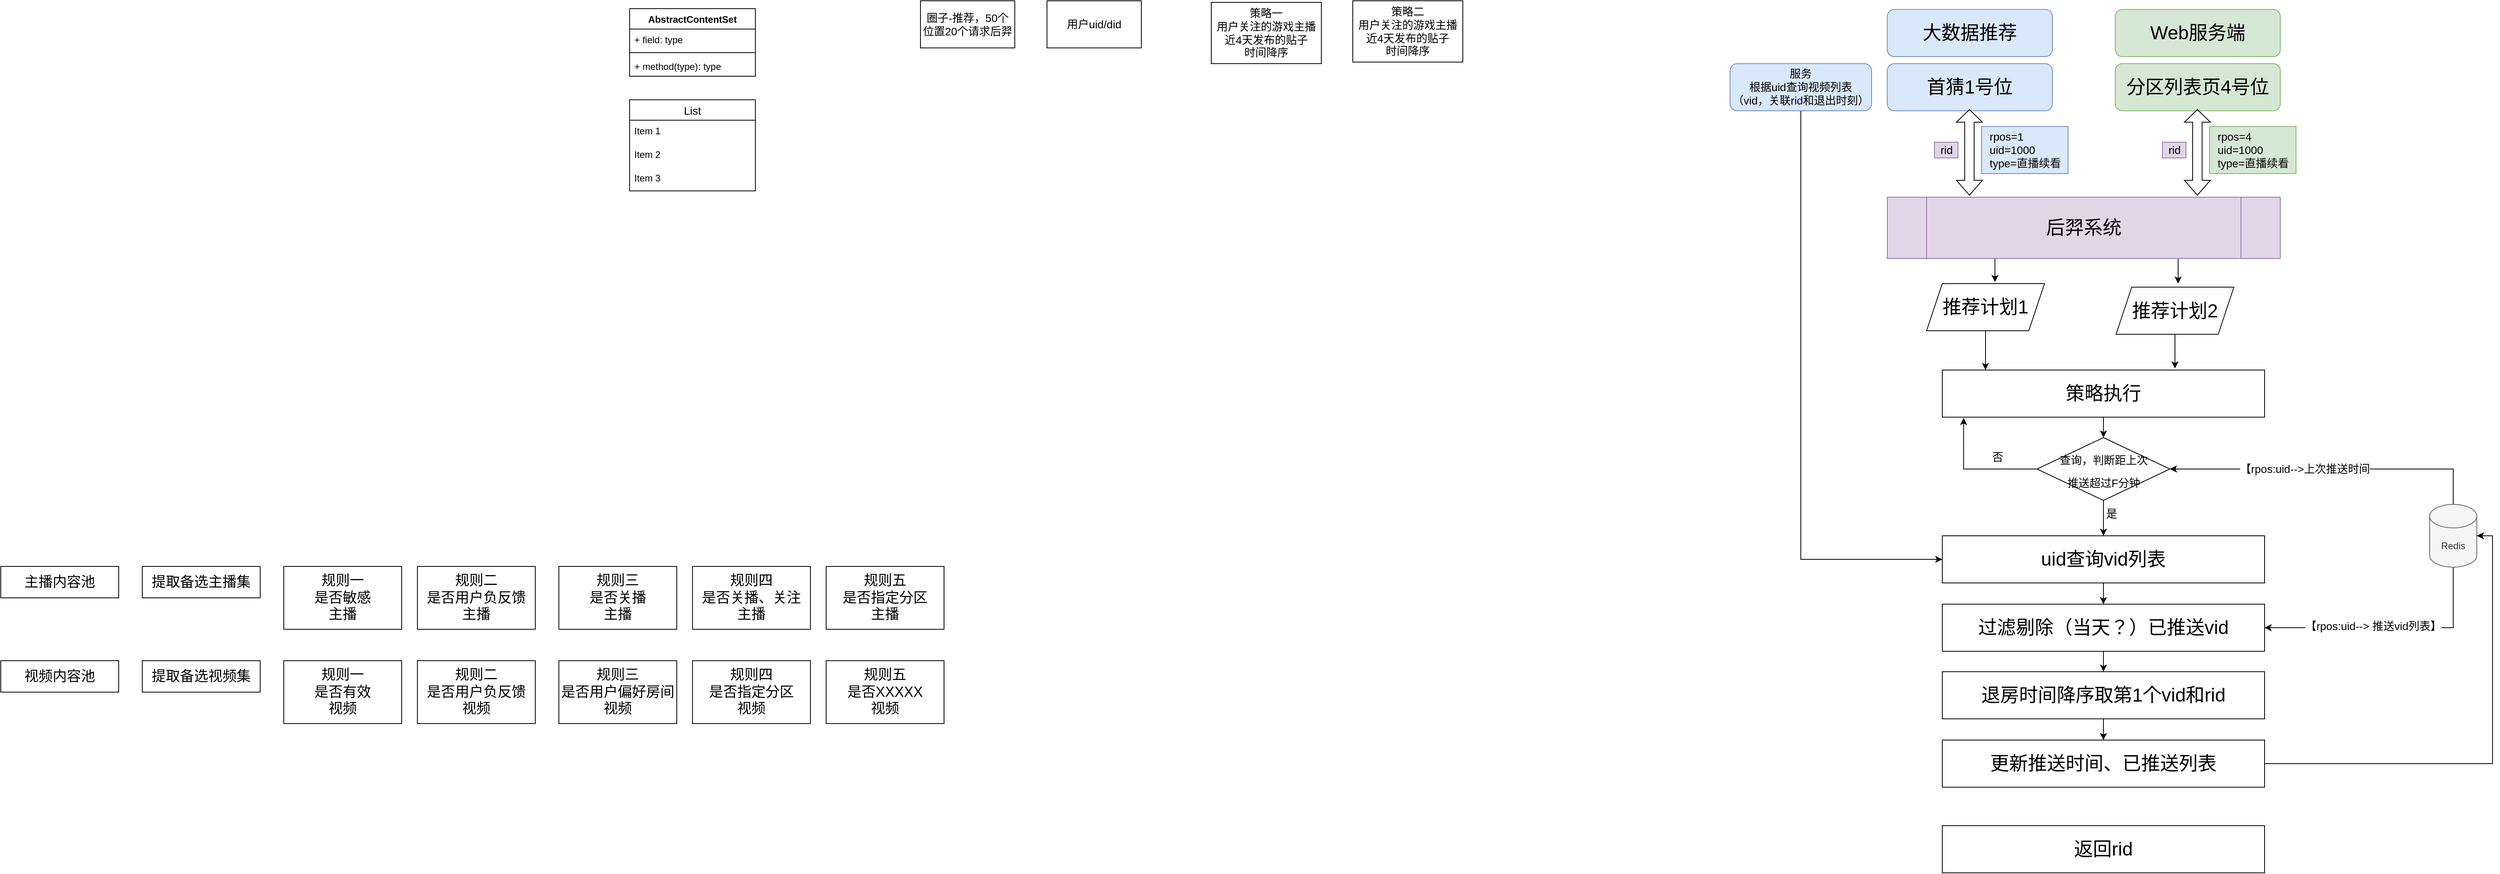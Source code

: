 <mxfile version="15.9.6" type="github">
  <diagram id="9tF38RBc4R6KH_2L6xA0" name="Page-1">
    <mxGraphModel dx="2249" dy="708" grid="1" gridSize="10" guides="1" tooltips="1" connect="1" arrows="1" fold="1" page="1" pageScale="1" pageWidth="827" pageHeight="1169" math="0" shadow="0">
      <root>
        <mxCell id="0" />
        <mxCell id="1" parent="0" />
        <mxCell id="EglaSvgofND52tkB0dJH-10" value="AbstractContentSet" style="swimlane;fontStyle=1;align=center;verticalAlign=top;childLayout=stackLayout;horizontal=1;startSize=26;horizontalStack=0;resizeParent=1;resizeParentMax=0;resizeLast=0;collapsible=1;marginBottom=0;" parent="1" vertex="1">
          <mxGeometry x="650" y="200" width="160" height="86" as="geometry" />
        </mxCell>
        <mxCell id="EglaSvgofND52tkB0dJH-11" value="+ field: type" style="text;strokeColor=none;fillColor=none;align=left;verticalAlign=top;spacingLeft=4;spacingRight=4;overflow=hidden;rotatable=0;points=[[0,0.5],[1,0.5]];portConstraint=eastwest;" parent="EglaSvgofND52tkB0dJH-10" vertex="1">
          <mxGeometry y="26" width="160" height="26" as="geometry" />
        </mxCell>
        <mxCell id="EglaSvgofND52tkB0dJH-12" value="" style="line;strokeWidth=1;fillColor=none;align=left;verticalAlign=middle;spacingTop=-1;spacingLeft=3;spacingRight=3;rotatable=0;labelPosition=right;points=[];portConstraint=eastwest;" parent="EglaSvgofND52tkB0dJH-10" vertex="1">
          <mxGeometry y="52" width="160" height="8" as="geometry" />
        </mxCell>
        <mxCell id="EglaSvgofND52tkB0dJH-13" value="+ method(type): type" style="text;strokeColor=none;fillColor=none;align=left;verticalAlign=top;spacingLeft=4;spacingRight=4;overflow=hidden;rotatable=0;points=[[0,0.5],[1,0.5]];portConstraint=eastwest;" parent="EglaSvgofND52tkB0dJH-10" vertex="1">
          <mxGeometry y="60" width="160" height="26" as="geometry" />
        </mxCell>
        <mxCell id="EglaSvgofND52tkB0dJH-14" value="List" style="swimlane;fontStyle=0;childLayout=stackLayout;horizontal=1;startSize=26;horizontalStack=0;resizeParent=1;resizeParentMax=0;resizeLast=0;collapsible=1;marginBottom=0;align=center;fontSize=14;" parent="1" vertex="1">
          <mxGeometry x="650" y="316" width="160" height="116" as="geometry" />
        </mxCell>
        <mxCell id="EglaSvgofND52tkB0dJH-15" value="Item 1" style="text;strokeColor=none;fillColor=none;spacingLeft=4;spacingRight=4;overflow=hidden;rotatable=0;points=[[0,0.5],[1,0.5]];portConstraint=eastwest;fontSize=12;" parent="EglaSvgofND52tkB0dJH-14" vertex="1">
          <mxGeometry y="26" width="160" height="30" as="geometry" />
        </mxCell>
        <mxCell id="EglaSvgofND52tkB0dJH-16" value="Item 2" style="text;strokeColor=none;fillColor=none;spacingLeft=4;spacingRight=4;overflow=hidden;rotatable=0;points=[[0,0.5],[1,0.5]];portConstraint=eastwest;fontSize=12;" parent="EglaSvgofND52tkB0dJH-14" vertex="1">
          <mxGeometry y="56" width="160" height="30" as="geometry" />
        </mxCell>
        <mxCell id="EglaSvgofND52tkB0dJH-17" value="Item 3" style="text;strokeColor=none;fillColor=none;spacingLeft=4;spacingRight=4;overflow=hidden;rotatable=0;points=[[0,0.5],[1,0.5]];portConstraint=eastwest;fontSize=12;" parent="EglaSvgofND52tkB0dJH-14" vertex="1">
          <mxGeometry y="86" width="160" height="30" as="geometry" />
        </mxCell>
        <mxCell id="EglaSvgofND52tkB0dJH-38" value="&lt;font style=&quot;font-size: 18px&quot;&gt;主播内容池&lt;/font&gt;" style="rounded=0;whiteSpace=wrap;html=1;" parent="1" vertex="1">
          <mxGeometry x="-150" y="910" width="150" height="40" as="geometry" />
        </mxCell>
        <mxCell id="EglaSvgofND52tkB0dJH-39" value="&lt;font style=&quot;font-size: 18px&quot;&gt;提取备选主播集&lt;/font&gt;" style="rounded=0;whiteSpace=wrap;html=1;" parent="1" vertex="1">
          <mxGeometry x="30" y="910" width="150" height="40" as="geometry" />
        </mxCell>
        <mxCell id="EglaSvgofND52tkB0dJH-40" value="&lt;font style=&quot;font-size: 18px&quot;&gt;规则一&lt;br&gt;是否敏感&lt;br&gt;主播&lt;/font&gt;" style="rounded=0;whiteSpace=wrap;html=1;" parent="1" vertex="1">
          <mxGeometry x="210" y="910" width="150" height="80" as="geometry" />
        </mxCell>
        <mxCell id="EglaSvgofND52tkB0dJH-41" value="&lt;font style=&quot;font-size: 18px&quot;&gt;规则二&lt;br&gt;是否用户负反馈&lt;br&gt;主播&lt;/font&gt;" style="rounded=0;whiteSpace=wrap;html=1;" parent="1" vertex="1">
          <mxGeometry x="380" y="910" width="150" height="80" as="geometry" />
        </mxCell>
        <mxCell id="EglaSvgofND52tkB0dJH-42" value="&lt;font style=&quot;font-size: 18px&quot;&gt;规则三&lt;br&gt;是否关播&lt;br&gt;主播&lt;/font&gt;" style="rounded=0;whiteSpace=wrap;html=1;" parent="1" vertex="1">
          <mxGeometry x="560" y="910" width="150" height="80" as="geometry" />
        </mxCell>
        <mxCell id="EglaSvgofND52tkB0dJH-43" value="&lt;font style=&quot;font-size: 18px&quot;&gt;规则四&lt;br&gt;是否关播、关注&lt;br&gt;主播&lt;/font&gt;" style="rounded=0;whiteSpace=wrap;html=1;" parent="1" vertex="1">
          <mxGeometry x="730" y="910" width="150" height="80" as="geometry" />
        </mxCell>
        <mxCell id="EglaSvgofND52tkB0dJH-44" value="&lt;font style=&quot;font-size: 18px&quot;&gt;规则五&lt;br&gt;是否指定分区&lt;br&gt;主播&lt;/font&gt;" style="rounded=0;whiteSpace=wrap;html=1;" parent="1" vertex="1">
          <mxGeometry x="900" y="910" width="150" height="80" as="geometry" />
        </mxCell>
        <mxCell id="EglaSvgofND52tkB0dJH-45" value="&lt;font style=&quot;font-size: 18px&quot;&gt;视频内容池&lt;/font&gt;" style="rounded=0;whiteSpace=wrap;html=1;" parent="1" vertex="1">
          <mxGeometry x="-150" y="1030" width="150" height="40" as="geometry" />
        </mxCell>
        <mxCell id="EglaSvgofND52tkB0dJH-46" value="&lt;font style=&quot;font-size: 18px&quot;&gt;提取备选视频集&lt;/font&gt;" style="rounded=0;whiteSpace=wrap;html=1;" parent="1" vertex="1">
          <mxGeometry x="30" y="1030" width="150" height="40" as="geometry" />
        </mxCell>
        <mxCell id="EglaSvgofND52tkB0dJH-47" value="&lt;font style=&quot;font-size: 18px&quot;&gt;规则一&lt;br&gt;是否有效&lt;br&gt;视频&lt;br&gt;&lt;/font&gt;" style="rounded=0;whiteSpace=wrap;html=1;" parent="1" vertex="1">
          <mxGeometry x="210" y="1030" width="150" height="80" as="geometry" />
        </mxCell>
        <mxCell id="EglaSvgofND52tkB0dJH-48" value="&lt;font style=&quot;font-size: 18px&quot;&gt;规则二&lt;br&gt;是否用户负反馈&lt;br&gt;视频&lt;br&gt;&lt;/font&gt;" style="rounded=0;whiteSpace=wrap;html=1;" parent="1" vertex="1">
          <mxGeometry x="380" y="1030" width="150" height="80" as="geometry" />
        </mxCell>
        <mxCell id="EglaSvgofND52tkB0dJH-49" value="&lt;font style=&quot;font-size: 18px&quot;&gt;规则三&lt;br&gt;是否用户偏好房间&lt;br&gt;视频&lt;br&gt;&lt;/font&gt;" style="rounded=0;whiteSpace=wrap;html=1;" parent="1" vertex="1">
          <mxGeometry x="560" y="1030" width="150" height="80" as="geometry" />
        </mxCell>
        <mxCell id="EglaSvgofND52tkB0dJH-51" value="&lt;font style=&quot;font-size: 18px&quot;&gt;规则四&lt;br&gt;是否指定分区&lt;br&gt;视频&lt;br&gt;&lt;/font&gt;" style="rounded=0;whiteSpace=wrap;html=1;" parent="1" vertex="1">
          <mxGeometry x="730" y="1030" width="150" height="80" as="geometry" />
        </mxCell>
        <mxCell id="EglaSvgofND52tkB0dJH-52" value="&lt;font style=&quot;font-size: 18px&quot;&gt;规则五&lt;br&gt;是否XXXXX&lt;br&gt;视频&lt;br&gt;&lt;/font&gt;" style="rounded=0;whiteSpace=wrap;html=1;" parent="1" vertex="1">
          <mxGeometry x="900" y="1030" width="150" height="80" as="geometry" />
        </mxCell>
        <mxCell id="4bQ2tgELrKUn6f46RnTJ-1" value="&lt;font style=&quot;font-size: 14px&quot;&gt;圈子-推荐，50个位置20个请求后羿&lt;br&gt;&lt;/font&gt;" style="rounded=0;whiteSpace=wrap;html=1;" parent="1" vertex="1">
          <mxGeometry x="1020" y="190" width="120" height="60" as="geometry" />
        </mxCell>
        <mxCell id="4bQ2tgELrKUn6f46RnTJ-4" value="&lt;font style=&quot;font-size: 14px&quot;&gt;用户uid/did&lt;br&gt;&lt;/font&gt;" style="rounded=0;whiteSpace=wrap;html=1;" parent="1" vertex="1">
          <mxGeometry x="1181" y="190" width="120" height="60" as="geometry" />
        </mxCell>
        <mxCell id="4bQ2tgELrKUn6f46RnTJ-5" value="策略一&lt;br&gt;&lt;div&gt;用户关注的游戏主播近4天发布的贴子&lt;br&gt;&lt;/div&gt;&lt;div&gt;时间降序&lt;/div&gt;" style="rounded=0;whiteSpace=wrap;html=1;fontSize=14;" parent="1" vertex="1">
          <mxGeometry x="1390" y="192" width="140" height="78" as="geometry" />
        </mxCell>
        <mxCell id="4bQ2tgELrKUn6f46RnTJ-6" value="策略二&lt;br&gt;&lt;div&gt;用户关注的游戏主播近4天发布的贴子&lt;br&gt;&lt;/div&gt;&lt;div&gt;时间降序&lt;/div&gt;" style="rounded=0;whiteSpace=wrap;html=1;fontSize=14;" parent="1" vertex="1">
          <mxGeometry x="1570" y="190" width="140" height="78" as="geometry" />
        </mxCell>
        <mxCell id="4bQ2tgELrKUn6f46RnTJ-8" value="&lt;font style=&quot;font-size: 24px&quot;&gt;分区列表页4号位&lt;/font&gt;" style="rounded=1;whiteSpace=wrap;html=1;fontSize=14;fillColor=#d5e8d4;strokeColor=#82b366;" parent="1" vertex="1">
          <mxGeometry x="2540" y="270" width="210" height="60" as="geometry" />
        </mxCell>
        <mxCell id="4bQ2tgELrKUn6f46RnTJ-10" value="&lt;span style=&quot;font-size: 24px&quot;&gt;首猜1号位&lt;/span&gt;" style="rounded=1;whiteSpace=wrap;html=1;fontSize=14;fillColor=#dae8fc;strokeColor=#6c8ebf;" parent="1" vertex="1">
          <mxGeometry x="2250" y="270" width="210" height="60" as="geometry" />
        </mxCell>
        <mxCell id="5oUI8aSCQk4w9hSNdnpG-1" value="&lt;span style=&quot;font-size: 24px&quot;&gt;大数据推荐&lt;/span&gt;" style="rounded=1;whiteSpace=wrap;html=1;fontSize=14;fillColor=#dae8fc;strokeColor=#6c8ebf;" vertex="1" parent="1">
          <mxGeometry x="2250" y="201" width="210" height="60" as="geometry" />
        </mxCell>
        <mxCell id="5oUI8aSCQk4w9hSNdnpG-2" value="&lt;span style=&quot;font-size: 24px&quot;&gt;Web服务端&lt;/span&gt;" style="rounded=1;whiteSpace=wrap;html=1;fontSize=14;fillColor=#d5e8d4;strokeColor=#82b366;" vertex="1" parent="1">
          <mxGeometry x="2540" y="201" width="210" height="60" as="geometry" />
        </mxCell>
        <mxCell id="5oUI8aSCQk4w9hSNdnpG-35" style="edgeStyle=orthogonalEdgeStyle;rounded=0;orthogonalLoop=1;jettySize=auto;html=1;exitX=0.25;exitY=1;exitDx=0;exitDy=0;entryX=0.58;entryY=-0.033;entryDx=0;entryDy=0;entryPerimeter=0;fontSize=14;" edge="1" parent="1" source="5oUI8aSCQk4w9hSNdnpG-3" target="5oUI8aSCQk4w9hSNdnpG-6">
          <mxGeometry relative="1" as="geometry" />
        </mxCell>
        <mxCell id="5oUI8aSCQk4w9hSNdnpG-36" style="edgeStyle=orthogonalEdgeStyle;rounded=0;orthogonalLoop=1;jettySize=auto;html=1;exitX=0.75;exitY=1;exitDx=0;exitDy=0;fontSize=14;" edge="1" parent="1" source="5oUI8aSCQk4w9hSNdnpG-3">
          <mxGeometry relative="1" as="geometry">
            <mxPoint x="2620" y="550" as="targetPoint" />
          </mxGeometry>
        </mxCell>
        <mxCell id="5oUI8aSCQk4w9hSNdnpG-3" value="&lt;font style=&quot;font-size: 24px&quot;&gt;后羿系统&lt;/font&gt;" style="shape=process;whiteSpace=wrap;html=1;backgroundOutline=1;fillColor=#e1d5e7;strokeColor=#9673a6;" vertex="1" parent="1">
          <mxGeometry x="2250" y="440" width="500" height="78" as="geometry" />
        </mxCell>
        <mxCell id="5oUI8aSCQk4w9hSNdnpG-38" style="edgeStyle=orthogonalEdgeStyle;rounded=0;orthogonalLoop=1;jettySize=auto;html=1;exitX=0.5;exitY=1;exitDx=0;exitDy=0;entryX=0.134;entryY=0;entryDx=0;entryDy=0;entryPerimeter=0;fontSize=14;" edge="1" parent="1" source="5oUI8aSCQk4w9hSNdnpG-6" target="5oUI8aSCQk4w9hSNdnpG-8">
          <mxGeometry relative="1" as="geometry" />
        </mxCell>
        <mxCell id="5oUI8aSCQk4w9hSNdnpG-6" value="推荐计划1" style="shape=parallelogram;perimeter=parallelogramPerimeter;whiteSpace=wrap;html=1;fixedSize=1;fontSize=24;" vertex="1" parent="1">
          <mxGeometry x="2300" y="550" width="150" height="60" as="geometry" />
        </mxCell>
        <mxCell id="5oUI8aSCQk4w9hSNdnpG-41" style="edgeStyle=orthogonalEdgeStyle;rounded=0;orthogonalLoop=1;jettySize=auto;html=1;exitX=0.5;exitY=1;exitDx=0;exitDy=0;entryX=0.722;entryY=-0.033;entryDx=0;entryDy=0;entryPerimeter=0;fontSize=14;" edge="1" parent="1" source="5oUI8aSCQk4w9hSNdnpG-7" target="5oUI8aSCQk4w9hSNdnpG-8">
          <mxGeometry relative="1" as="geometry" />
        </mxCell>
        <mxCell id="5oUI8aSCQk4w9hSNdnpG-7" value="推荐计划2" style="shape=parallelogram;perimeter=parallelogramPerimeter;whiteSpace=wrap;html=1;fixedSize=1;fontSize=24;" vertex="1" parent="1">
          <mxGeometry x="2541" y="554.5" width="150" height="60" as="geometry" />
        </mxCell>
        <mxCell id="5oUI8aSCQk4w9hSNdnpG-42" style="edgeStyle=orthogonalEdgeStyle;rounded=0;orthogonalLoop=1;jettySize=auto;html=1;exitX=0.5;exitY=1;exitDx=0;exitDy=0;entryX=0.5;entryY=0;entryDx=0;entryDy=0;fontSize=14;" edge="1" parent="1" source="5oUI8aSCQk4w9hSNdnpG-8" target="5oUI8aSCQk4w9hSNdnpG-11">
          <mxGeometry relative="1" as="geometry" />
        </mxCell>
        <mxCell id="5oUI8aSCQk4w9hSNdnpG-8" value="策略执行" style="rounded=0;whiteSpace=wrap;html=1;fontSize=24;" vertex="1" parent="1">
          <mxGeometry x="2320" y="660" width="410" height="60" as="geometry" />
        </mxCell>
        <mxCell id="5oUI8aSCQk4w9hSNdnpG-51" style="edgeStyle=orthogonalEdgeStyle;rounded=0;orthogonalLoop=1;jettySize=auto;html=1;exitX=0.5;exitY=1;exitDx=0;exitDy=0;fontSize=14;" edge="1" parent="1" source="5oUI8aSCQk4w9hSNdnpG-9" target="5oUI8aSCQk4w9hSNdnpG-14">
          <mxGeometry relative="1" as="geometry" />
        </mxCell>
        <mxCell id="5oUI8aSCQk4w9hSNdnpG-9" value="uid查询vid列表" style="rounded=0;whiteSpace=wrap;html=1;fontSize=24;" vertex="1" parent="1">
          <mxGeometry x="2320" y="871" width="410" height="60" as="geometry" />
        </mxCell>
        <mxCell id="5oUI8aSCQk4w9hSNdnpG-54" style="edgeStyle=orthogonalEdgeStyle;rounded=0;orthogonalLoop=1;jettySize=auto;html=1;exitX=0.5;exitY=1;exitDx=0;exitDy=0;fontSize=14;" edge="1" parent="1" source="5oUI8aSCQk4w9hSNdnpG-10" target="5oUI8aSCQk4w9hSNdnpG-22">
          <mxGeometry relative="1" as="geometry" />
        </mxCell>
        <mxCell id="5oUI8aSCQk4w9hSNdnpG-10" value="退房时间降序取第1个vid和rid" style="rounded=0;whiteSpace=wrap;html=1;fontSize=24;" vertex="1" parent="1">
          <mxGeometry x="2320" y="1044" width="410" height="60" as="geometry" />
        </mxCell>
        <mxCell id="5oUI8aSCQk4w9hSNdnpG-44" style="edgeStyle=orthogonalEdgeStyle;rounded=0;orthogonalLoop=1;jettySize=auto;html=1;exitX=0;exitY=0.5;exitDx=0;exitDy=0;entryX=0.066;entryY=1.017;entryDx=0;entryDy=0;entryPerimeter=0;fontSize=14;" edge="1" parent="1" source="5oUI8aSCQk4w9hSNdnpG-11" target="5oUI8aSCQk4w9hSNdnpG-8">
          <mxGeometry relative="1" as="geometry" />
        </mxCell>
        <mxCell id="5oUI8aSCQk4w9hSNdnpG-45" style="edgeStyle=orthogonalEdgeStyle;rounded=0;orthogonalLoop=1;jettySize=auto;html=1;exitX=0.5;exitY=1;exitDx=0;exitDy=0;fontSize=14;" edge="1" parent="1" source="5oUI8aSCQk4w9hSNdnpG-11" target="5oUI8aSCQk4w9hSNdnpG-9">
          <mxGeometry relative="1" as="geometry" />
        </mxCell>
        <mxCell id="5oUI8aSCQk4w9hSNdnpG-11" value="&lt;font style=&quot;font-size: 14px&quot;&gt;查询，判断距上次&lt;br&gt;推送超过F分钟&lt;/font&gt;" style="rhombus;whiteSpace=wrap;html=1;fontSize=24;" vertex="1" parent="1">
          <mxGeometry x="2440.5" y="746" width="169" height="80" as="geometry" />
        </mxCell>
        <mxCell id="5oUI8aSCQk4w9hSNdnpG-20" style="edgeStyle=orthogonalEdgeStyle;rounded=0;orthogonalLoop=1;jettySize=auto;html=1;exitX=0.5;exitY=0;exitDx=0;exitDy=0;exitPerimeter=0;entryX=1;entryY=0.5;entryDx=0;entryDy=0;fontSize=14;" edge="1" parent="1" source="5oUI8aSCQk4w9hSNdnpG-12" target="5oUI8aSCQk4w9hSNdnpG-11">
          <mxGeometry relative="1" as="geometry" />
        </mxCell>
        <mxCell id="5oUI8aSCQk4w9hSNdnpG-48" value="【rpos:uid--&amp;gt;上次推送时间" style="edgeLabel;html=1;align=center;verticalAlign=middle;resizable=0;points=[];fontSize=14;" vertex="1" connectable="0" parent="5oUI8aSCQk4w9hSNdnpG-20">
          <mxGeometry x="0.273" y="-4" relative="1" as="geometry">
            <mxPoint x="24" y="4" as="offset" />
          </mxGeometry>
        </mxCell>
        <mxCell id="5oUI8aSCQk4w9hSNdnpG-21" style="edgeStyle=orthogonalEdgeStyle;rounded=0;orthogonalLoop=1;jettySize=auto;html=1;exitX=0.5;exitY=1;exitDx=0;exitDy=0;exitPerimeter=0;entryX=1;entryY=0.5;entryDx=0;entryDy=0;fontSize=14;" edge="1" parent="1" source="5oUI8aSCQk4w9hSNdnpG-12" target="5oUI8aSCQk4w9hSNdnpG-14">
          <mxGeometry relative="1" as="geometry" />
        </mxCell>
        <mxCell id="5oUI8aSCQk4w9hSNdnpG-50" value="【rpos:uid--&amp;gt; 推送vid列表】" style="edgeLabel;html=1;align=center;verticalAlign=middle;resizable=0;points=[];fontSize=14;" vertex="1" connectable="0" parent="5oUI8aSCQk4w9hSNdnpG-21">
          <mxGeometry x="0.291" y="-2" relative="1" as="geometry">
            <mxPoint x="25" as="offset" />
          </mxGeometry>
        </mxCell>
        <mxCell id="5oUI8aSCQk4w9hSNdnpG-12" value="Redis" style="shape=cylinder3;whiteSpace=wrap;html=1;boundedLbl=1;backgroundOutline=1;size=15;fontSize=12;fillColor=#f5f5f5;fontColor=#333333;strokeColor=#666666;" vertex="1" parent="1">
          <mxGeometry x="2940" y="831" width="60" height="80" as="geometry" />
        </mxCell>
        <mxCell id="5oUI8aSCQk4w9hSNdnpG-53" style="edgeStyle=orthogonalEdgeStyle;rounded=0;orthogonalLoop=1;jettySize=auto;html=1;exitX=0.5;exitY=1;exitDx=0;exitDy=0;entryX=0.5;entryY=0;entryDx=0;entryDy=0;fontSize=14;" edge="1" parent="1" source="5oUI8aSCQk4w9hSNdnpG-14" target="5oUI8aSCQk4w9hSNdnpG-10">
          <mxGeometry relative="1" as="geometry" />
        </mxCell>
        <mxCell id="5oUI8aSCQk4w9hSNdnpG-14" value="过滤剔除（当天？）已推送vid" style="rounded=0;whiteSpace=wrap;html=1;fontSize=24;" vertex="1" parent="1">
          <mxGeometry x="2320" y="958" width="410" height="60" as="geometry" />
        </mxCell>
        <mxCell id="5oUI8aSCQk4w9hSNdnpG-19" style="edgeStyle=orthogonalEdgeStyle;rounded=0;orthogonalLoop=1;jettySize=auto;html=1;exitX=0.5;exitY=1;exitDx=0;exitDy=0;entryX=0;entryY=0.5;entryDx=0;entryDy=0;fontSize=14;" edge="1" parent="1" source="5oUI8aSCQk4w9hSNdnpG-17" target="5oUI8aSCQk4w9hSNdnpG-9">
          <mxGeometry relative="1" as="geometry" />
        </mxCell>
        <mxCell id="5oUI8aSCQk4w9hSNdnpG-17" value="&lt;font style=&quot;font-size: 14px&quot;&gt;服务&lt;br&gt;根据uid查询视频列表&lt;br&gt;（vid，关联rid和退出时刻）&lt;/font&gt;" style="rounded=1;whiteSpace=wrap;html=1;fontSize=12;fillColor=#dae8fc;strokeColor=#6c8ebf;" vertex="1" parent="1">
          <mxGeometry x="2050" y="270" width="180" height="60" as="geometry" />
        </mxCell>
        <mxCell id="5oUI8aSCQk4w9hSNdnpG-55" style="edgeStyle=orthogonalEdgeStyle;rounded=0;orthogonalLoop=1;jettySize=auto;html=1;exitX=1;exitY=0.5;exitDx=0;exitDy=0;entryX=1;entryY=0.5;entryDx=0;entryDy=0;entryPerimeter=0;fontSize=14;" edge="1" parent="1" source="5oUI8aSCQk4w9hSNdnpG-22" target="5oUI8aSCQk4w9hSNdnpG-12">
          <mxGeometry relative="1" as="geometry" />
        </mxCell>
        <mxCell id="5oUI8aSCQk4w9hSNdnpG-22" value="更新推送时间、已推送列表" style="rounded=0;whiteSpace=wrap;html=1;fontSize=24;" vertex="1" parent="1">
          <mxGeometry x="2320" y="1131" width="410" height="60" as="geometry" />
        </mxCell>
        <mxCell id="5oUI8aSCQk4w9hSNdnpG-23" value="&lt;div style=&quot;text-align: left&quot;&gt;&lt;span&gt;rpos=1&lt;/span&gt;&lt;/div&gt;&lt;div style=&quot;text-align: left&quot;&gt;&lt;span&gt;uid=1000&lt;/span&gt;&lt;/div&gt;&lt;div style=&quot;text-align: left&quot;&gt;&lt;span&gt;type=直播续看&lt;/span&gt;&lt;/div&gt;" style="text;html=1;align=center;verticalAlign=middle;resizable=0;points=[];autosize=1;strokeColor=#6c8ebf;fillColor=#dae8fc;fontSize=14;" vertex="1" parent="1">
          <mxGeometry x="2370" y="350" width="110" height="60" as="geometry" />
        </mxCell>
        <mxCell id="5oUI8aSCQk4w9hSNdnpG-24" value="&lt;div style=&quot;text-align: left&quot;&gt;&lt;span&gt;rpos=4&lt;/span&gt;&lt;/div&gt;&lt;div style=&quot;text-align: left&quot;&gt;&lt;span&gt;uid=1000&lt;/span&gt;&lt;/div&gt;&lt;div style=&quot;text-align: left&quot;&gt;&lt;span&gt;type=直播续看&lt;/span&gt;&lt;/div&gt;" style="text;html=1;align=center;verticalAlign=middle;resizable=0;points=[];autosize=1;strokeColor=#82b366;fillColor=#d5e8d4;fontSize=14;" vertex="1" parent="1">
          <mxGeometry x="2660" y="350" width="110" height="60" as="geometry" />
        </mxCell>
        <mxCell id="5oUI8aSCQk4w9hSNdnpG-28" value="" style="shape=flexArrow;endArrow=classic;startArrow=classic;html=1;rounded=0;fontSize=14;width=12;endSize=5;" edge="1" parent="1">
          <mxGeometry width="100" height="100" relative="1" as="geometry">
            <mxPoint x="2354.5" y="438" as="sourcePoint" />
            <mxPoint x="2354.5" y="328" as="targetPoint" />
          </mxGeometry>
        </mxCell>
        <mxCell id="5oUI8aSCQk4w9hSNdnpG-30" value="" style="shape=flexArrow;endArrow=classic;startArrow=classic;html=1;rounded=0;fontSize=14;width=12;endSize=5;" edge="1" parent="1">
          <mxGeometry width="100" height="100" relative="1" as="geometry">
            <mxPoint x="2644.5" y="438" as="sourcePoint" />
            <mxPoint x="2644.5" y="328" as="targetPoint" />
          </mxGeometry>
        </mxCell>
        <mxCell id="5oUI8aSCQk4w9hSNdnpG-31" value="rid" style="text;html=1;align=center;verticalAlign=middle;resizable=0;points=[];autosize=1;strokeColor=#9673a6;fillColor=#e1d5e7;fontSize=14;" vertex="1" parent="1">
          <mxGeometry x="2310" y="370" width="30" height="20" as="geometry" />
        </mxCell>
        <mxCell id="5oUI8aSCQk4w9hSNdnpG-34" value="rid" style="text;html=1;align=center;verticalAlign=middle;resizable=0;points=[];autosize=1;strokeColor=#9673a6;fillColor=#e1d5e7;fontSize=14;" vertex="1" parent="1">
          <mxGeometry x="2600" y="370" width="30" height="20" as="geometry" />
        </mxCell>
        <mxCell id="5oUI8aSCQk4w9hSNdnpG-46" value="是" style="text;html=1;align=center;verticalAlign=middle;resizable=0;points=[];autosize=1;strokeColor=none;fillColor=none;fontSize=14;" vertex="1" parent="1">
          <mxGeometry x="2520" y="833" width="30" height="20" as="geometry" />
        </mxCell>
        <mxCell id="5oUI8aSCQk4w9hSNdnpG-47" value="否" style="text;html=1;align=center;verticalAlign=middle;resizable=0;points=[];autosize=1;strokeColor=none;fillColor=none;fontSize=14;" vertex="1" parent="1">
          <mxGeometry x="2375" y="761" width="30" height="20" as="geometry" />
        </mxCell>
        <mxCell id="5oUI8aSCQk4w9hSNdnpG-58" value="返回rid" style="rounded=0;whiteSpace=wrap;html=1;fontSize=24;" vertex="1" parent="1">
          <mxGeometry x="2320" y="1240" width="410" height="60" as="geometry" />
        </mxCell>
      </root>
    </mxGraphModel>
  </diagram>
</mxfile>
